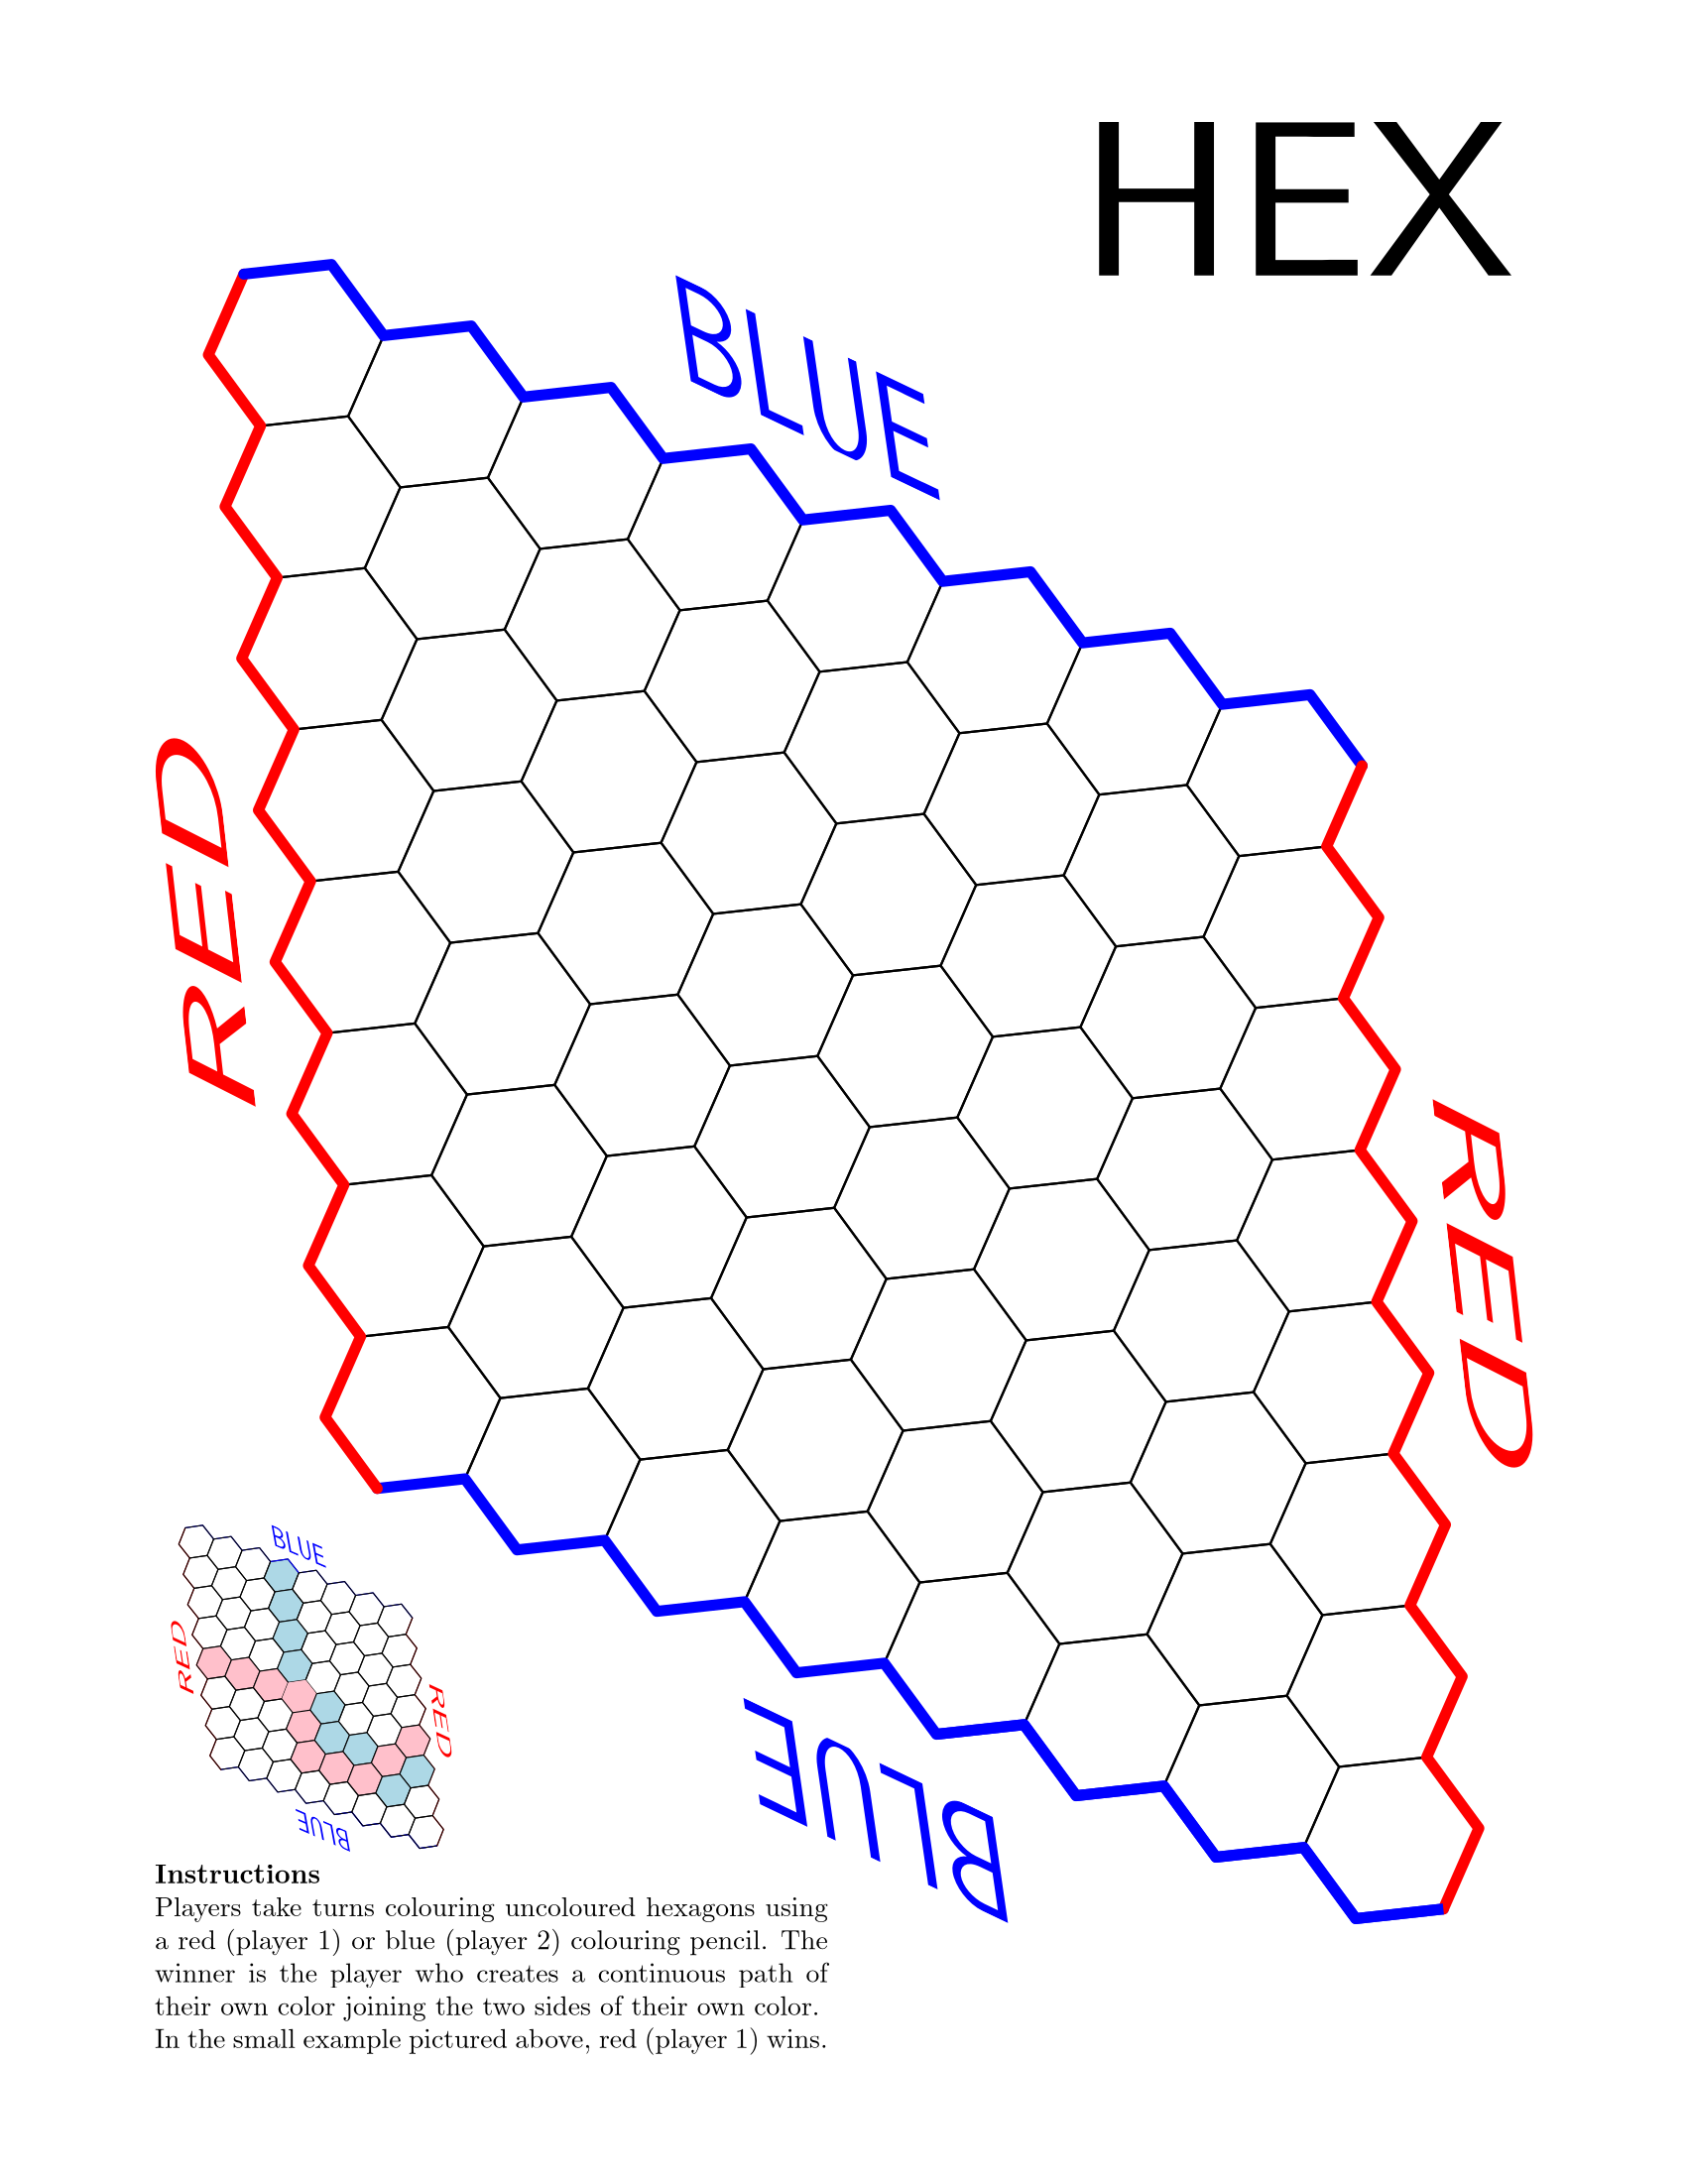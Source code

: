 <?xml version="1.0"?>
<!DOCTYPE ipe SYSTEM "ipe.dtd">
<ipe version="70005" creator="ipetoipe 7.1.4">
<info created="D:20151202163630" modified="D:20151205101316"/>
<preamble>\usepackage{graphicx}</preamble>
<ipestyle name="fatpens">
<pen name="megafat" value="4"/>
</ipestyle>
<ipestyle name="basic">
<symbol name="arrow/arc(spx)">
<path stroke="sym-stroke" fill="sym-stroke" pen="sym-pen">
0 0 m
-1 0.333 l
-1 -0.333 l
h
</path>
</symbol>
<symbol name="arrow/farc(spx)">
<path stroke="sym-stroke" fill="white" pen="sym-pen">
0 0 m
-1 0.333 l
-1 -0.333 l
h
</path>
</symbol>
<symbol name="mark/circle(sx)" transformations="translations">
<path fill="sym-stroke">
0.6 0 0 0.6 0 0 e
0.4 0 0 0.4 0 0 e
</path>
</symbol>
<symbol name="mark/disk(sx)" transformations="translations">
<path fill="sym-stroke">
0.6 0 0 0.6 0 0 e
</path>
</symbol>
<symbol name="mark/fdisk(sfx)" transformations="translations">
<group>
<path fill="sym-fill">
0.5 0 0 0.5 0 0 e
</path>
<path fill="sym-stroke" fillrule="eofill">
0.6 0 0 0.6 0 0 e
0.4 0 0 0.4 0 0 e
</path>
</group>
</symbol>
<symbol name="mark/box(sx)" transformations="translations">
<path fill="sym-stroke" fillrule="eofill">
-0.6 -0.6 m
0.6 -0.6 l
0.6 0.6 l
-0.6 0.6 l
h
-0.4 -0.4 m
0.4 -0.4 l
0.4 0.4 l
-0.4 0.4 l
h
</path>
</symbol>
<symbol name="mark/square(sx)" transformations="translations">
<path fill="sym-stroke">
-0.6 -0.6 m
0.6 -0.6 l
0.6 0.6 l
-0.6 0.6 l
h
</path>
</symbol>
<symbol name="mark/fsquare(sfx)" transformations="translations">
<group>
<path fill="sym-fill">
-0.5 -0.5 m
0.5 -0.5 l
0.5 0.5 l
-0.5 0.5 l
h
</path>
<path fill="sym-stroke" fillrule="eofill">
-0.6 -0.6 m
0.6 -0.6 l
0.6 0.6 l
-0.6 0.6 l
h
-0.4 -0.4 m
0.4 -0.4 l
0.4 0.4 l
-0.4 0.4 l
h
</path>
</group>
</symbol>
<symbol name="mark/cross(sx)" transformations="translations">
<group>
<path fill="sym-stroke">
-0.43 -0.57 m
0.57 0.43 l
0.43 0.57 l
-0.57 -0.43 l
h
</path>
<path fill="sym-stroke">
-0.43 0.57 m
0.57 -0.43 l
0.43 -0.57 l
-0.57 0.43 l
h
</path>
</group>
</symbol>
<symbol name="arrow/fnormal(spx)">
<path stroke="sym-stroke" fill="white" pen="sym-pen">
0 0 m
-1 0.333 l
-1 -0.333 l
h
</path>
</symbol>
<symbol name="arrow/pointed(spx)">
<path stroke="sym-stroke" fill="sym-stroke" pen="sym-pen">
0 0 m
-1 0.333 l
-0.8 0 l
-1 -0.333 l
h
</path>
</symbol>
<symbol name="arrow/fpointed(spx)">
<path stroke="sym-stroke" fill="white" pen="sym-pen">
0 0 m
-1 0.333 l
-0.8 0 l
-1 -0.333 l
h
</path>
</symbol>
<symbol name="arrow/linear(spx)">
<path stroke="sym-stroke" pen="sym-pen">
-1 0.333 m
0 0 l
-1 -0.333 l
</path>
</symbol>
<symbol name="arrow/fdouble(spx)">
<path stroke="sym-stroke" fill="white" pen="sym-pen">
0 0 m
-1 0.333 l
-1 -0.333 l
h
-1 0 m
-2 0.333 l
-2 -0.333 l
h
</path>
</symbol>
<symbol name="arrow/double(spx)">
<path stroke="sym-stroke" fill="sym-stroke" pen="sym-pen">
0 0 m
-1 0.333 l
-1 -0.333 l
h
-1 0 m
-2 0.333 l
-2 -0.333 l
h
</path>
</symbol>
<pen name="heavier" value="0.8"/>
<pen name="fat" value="1.2"/>
<pen name="ultrafat" value="2"/>
<symbolsize name="large" value="5"/>
<symbolsize name="small" value="2"/>
<symbolsize name="tiny" value="1.1"/>
<arrowsize name="large" value="10"/>
<arrowsize name="small" value="5"/>
<arrowsize name="tiny" value="3"/>
<color name="red" value="1 0 0"/>
<color name="green" value="0 1 0"/>
<color name="blue" value="0 0 1"/>
<color name="yellow" value="1 1 0"/>
<color name="orange" value="1 0.647 0"/>
<color name="gold" value="1 0.843 0"/>
<color name="purple" value="0.627 0.125 0.941"/>
<color name="gray" value="0.745"/>
<color name="brown" value="0.647 0.165 0.165"/>
<color name="navy" value="0 0 0.502"/>
<color name="pink" value="1 0.753 0.796"/>
<color name="seagreen" value="0.18 0.545 0.341"/>
<color name="turquoise" value="0.251 0.878 0.816"/>
<color name="violet" value="0.933 0.51 0.933"/>
<color name="darkblue" value="0 0 0.545"/>
<color name="darkcyan" value="0 0.545 0.545"/>
<color name="darkgray" value="0.663"/>
<color name="darkgreen" value="0 0.392 0"/>
<color name="darkmagenta" value="0.545 0 0.545"/>
<color name="darkorange" value="1 0.549 0"/>
<color name="darkred" value="0.545 0 0"/>
<color name="lightblue" value="0.678 0.847 0.902"/>
<color name="lightcyan" value="0.878 1 1"/>
<color name="lightgray" value="0.827"/>
<color name="lightgreen" value="0.565 0.933 0.565"/>
<color name="lightyellow" value="1 1 0.878"/>
<dashstyle name="dashed" value="[4] 0"/>
<dashstyle name="dotted" value="[1 3] 0"/>
<dashstyle name="dash dotted" value="[4 2 1 2] 0"/>
<dashstyle name="dash dot dotted" value="[4 2 1 2 1 2] 0"/>
<textsize name="large" value="\large"/>
<textsize name="small" value="\small"/>
<textsize name="tiny" value="\tiny"/>
<textsize name="Large" value="\Large"/>
<textsize name="LARGE" value="\LARGE"/>
<textsize name="huge" value="\huge"/>
<textsize name="Huge" value="\Huge"/>
<textsize name="footnote" value="\footnotesize"/>
<textstyle name="center" begin="\begin{center}" end="\end{center}"/>
<textstyle name="itemize" begin="\begin{itemize}" end="\end{itemize}"/>
<textstyle name="item" begin="\begin{itemize}\item{}" end="\end{itemize}"/>
<gridsize name="4 pts" value="4"/>
<gridsize name="8 pts (~3 mm)" value="8"/>
<gridsize name="16 pts (~6 mm)" value="16"/>
<gridsize name="32 pts (~12 mm)" value="32"/>
<gridsize name="10 pts (~3.5 mm)" value="10"/>
<gridsize name="20 pts (~7 mm)" value="20"/>
<gridsize name="14 pts (~5 mm)" value="14"/>
<gridsize name="28 pts (~10 mm)" value="28"/>
<gridsize name="56 pts (~20 mm)" value="56"/>
<anglesize name="90 deg" value="90"/>
<anglesize name="60 deg" value="60"/>
<anglesize name="45 deg" value="45"/>
<anglesize name="30 deg" value="30"/>
<anglesize name="22.5 deg" value="22.5"/>
<tiling name="falling" angle="-60" step="4" width="1"/>
<tiling name="rising" angle="30" step="4" width="1"/>
</ipestyle>
<ipestyle name="letterpaper">
<layout paper="612 792" origin="0 0" frame="612 792"/>
</ipestyle>
<page>
<layer name="alpha"/>
<view layers="alpha" active="alpha"/>
<path layer="alpha" matrix="0.197868 0.0291223 -0.0291223 0.197868 79.0528 68.2152" stroke="black" fill="lightblue">
256 736 m
240 763.713 l
208 763.713 l
192 736 l
208 708.287 l
240 708.287 l
h
</path>
<path matrix="0.197868 0.0291223 -0.0291223 0.197868 80.6669 57.2482" stroke="black" fill="lightblue">
256 736 m
240 763.713 l
208 763.713 l
192 736 l
208 708.287 l
240 708.287 l
h
</path>
<text matrix="1 0 0 1 348.433 -26.7026" transformations="translations" pos="201.2 774.697" stroke="black" type="label" halign="right" valign="top">\resizebox{2.2in}{!}{\textsf{HEX}}</text>
<text matrix="1 0 0 1 -40.9545 -83.9332" transformations="translations" pos="96.9522 199.474" stroke="black" type="minipage" width="244.534" valign="top">\textbf{Instructions}

Players take turns colouring uncoloured hexagons using a red (player 1) or blue (player 2) colouring pencil.  The winner is the player who creates a continuous path of their own color joining the two sides of their own color. 

In the small example pictured above, red (player 1) wins.</text>
<group matrix="0.994019 0.109206 -0.109206 0.994019 56.2731 -54.9698">
<group matrix="1 0 0 1 -94.5 -24.0135">
<path stroke="black" pen="heavier">
256 736 m
240 763.713 l
208 763.713 l
192 736 l
208 708.287 l
240 708.287 l
h
</path>
<path matrix="1 0 0 1 48 -27.713" stroke="black" pen="heavier">
256 736 m
240 763.713 l
208 763.713 l
192 736 l
208 708.287 l
240 708.287 l
h
</path>
<path matrix="1 0 0 1 96 -55.426" stroke="black" pen="heavier">
256 736 m
240 763.713 l
208 763.713 l
192 736 l
208 708.287 l
240 708.287 l
h
</path>
<path matrix="1 0 0 1 144 -83.139" stroke="black" pen="heavier">
256 736 m
240 763.713 l
208 763.713 l
192 736 l
208 708.287 l
240 708.287 l
h
</path>
<path matrix="1 0 0 1 192 -110.852" stroke="black" pen="heavier">
256 736 m
240 763.713 l
208 763.713 l
192 736 l
208 708.287 l
240 708.287 l
h
</path>
<path matrix="1 0 0 1 240 -138.565" stroke="black" pen="heavier">
256 736 m
240 763.713 l
208 763.713 l
192 736 l
208 708.287 l
240 708.287 l
h
</path>
<path matrix="1 0 0 1 288 -166.278" stroke="black" pen="heavier">
256 736 m
240 763.713 l
208 763.713 l
192 736 l
208 708.287 l
240 708.287 l
h
</path>
<path matrix="1 0 0 1 336 -193.991" stroke="black" pen="heavier">
256 736 m
240 763.713 l
208 763.713 l
192 736 l
208 708.287 l
240 708.287 l
h
</path>
<path matrix="1 0 0 1 0 -55.4258" stroke="black" pen="heavier">
256 736 m
240 763.713 l
208 763.713 l
192 736 l
208 708.287 l
240 708.287 l
h
</path>
<path matrix="1 0 0 1 48 -83.1388" stroke="black" pen="heavier">
256 736 m
240 763.713 l
208 763.713 l
192 736 l
208 708.287 l
240 708.287 l
h
</path>
<path matrix="1 0 0 1 96 -110.852" stroke="black" pen="heavier">
256 736 m
240 763.713 l
208 763.713 l
192 736 l
208 708.287 l
240 708.287 l
h
</path>
<path matrix="1 0 0 1 144 -138.565" stroke="black" pen="heavier">
256 736 m
240 763.713 l
208 763.713 l
192 736 l
208 708.287 l
240 708.287 l
h
</path>
<path matrix="1 0 0 1 192 -166.278" stroke="black" pen="heavier">
256 736 m
240 763.713 l
208 763.713 l
192 736 l
208 708.287 l
240 708.287 l
h
</path>
<path matrix="1 0 0 1 240 -193.991" stroke="black" pen="heavier">
256 736 m
240 763.713 l
208 763.713 l
192 736 l
208 708.287 l
240 708.287 l
h
</path>
<path matrix="1 0 0 1 288 -221.704" stroke="black" pen="heavier">
256 736 m
240 763.713 l
208 763.713 l
192 736 l
208 708.287 l
240 708.287 l
h
</path>
<path matrix="1 0 0 1 336 -249.417" stroke="black" pen="heavier">
256 736 m
240 763.713 l
208 763.713 l
192 736 l
208 708.287 l
240 708.287 l
h
</path>
<path matrix="1 0 0 1 0 -110.852" stroke="black" pen="heavier">
256 736 m
240 763.713 l
208 763.713 l
192 736 l
208 708.287 l
240 708.287 l
h
</path>
<path matrix="1 0 0 1 48 -138.565" stroke="black" pen="heavier">
256 736 m
240 763.713 l
208 763.713 l
192 736 l
208 708.287 l
240 708.287 l
h
</path>
<path matrix="1 0 0 1 96 -166.278" stroke="black" pen="heavier">
256 736 m
240 763.713 l
208 763.713 l
192 736 l
208 708.287 l
240 708.287 l
h
</path>
<path matrix="1 0 0 1 144 -193.991" stroke="black" pen="heavier">
256 736 m
240 763.713 l
208 763.713 l
192 736 l
208 708.287 l
240 708.287 l
h
</path>
<path matrix="1 0 0 1 192 -221.704" stroke="black" pen="heavier">
256 736 m
240 763.713 l
208 763.713 l
192 736 l
208 708.287 l
240 708.287 l
h
</path>
<path matrix="1 0 0 1 240 -249.417" stroke="black" pen="heavier">
256 736 m
240 763.713 l
208 763.713 l
192 736 l
208 708.287 l
240 708.287 l
h
</path>
<path matrix="1 0 0 1 288 -277.13" stroke="black" pen="heavier">
256 736 m
240 763.713 l
208 763.713 l
192 736 l
208 708.287 l
240 708.287 l
h
</path>
<path matrix="1 0 0 1 336 -304.843" stroke="black" pen="heavier">
256 736 m
240 763.713 l
208 763.713 l
192 736 l
208 708.287 l
240 708.287 l
h
</path>
<path matrix="1 0 0 1 0 -166.278" stroke="black" pen="heavier">
256 736 m
240 763.713 l
208 763.713 l
192 736 l
208 708.287 l
240 708.287 l
h
</path>
<path matrix="1 0 0 1 48 -193.991" stroke="black" pen="heavier">
256 736 m
240 763.713 l
208 763.713 l
192 736 l
208 708.287 l
240 708.287 l
h
</path>
<path matrix="1 0 0 1 96 -221.704" stroke="black" pen="heavier">
256 736 m
240 763.713 l
208 763.713 l
192 736 l
208 708.287 l
240 708.287 l
h
</path>
<path matrix="1 0 0 1 144 -249.417" stroke="black" pen="heavier">
256 736 m
240 763.713 l
208 763.713 l
192 736 l
208 708.287 l
240 708.287 l
h
</path>
<path matrix="1 0 0 1 192 -277.13" stroke="black" pen="heavier">
256 736 m
240 763.713 l
208 763.713 l
192 736 l
208 708.287 l
240 708.287 l
h
</path>
<path matrix="1 0 0 1 240 -304.843" stroke="black" pen="heavier">
256 736 m
240 763.713 l
208 763.713 l
192 736 l
208 708.287 l
240 708.287 l
h
</path>
<path matrix="1 0 0 1 288 -332.556" stroke="black" pen="heavier">
256 736 m
240 763.713 l
208 763.713 l
192 736 l
208 708.287 l
240 708.287 l
h
</path>
<path matrix="1 0 0 1 336 -360.269" stroke="black" pen="heavier">
256 736 m
240 763.713 l
208 763.713 l
192 736 l
208 708.287 l
240 708.287 l
h
</path>
<path matrix="1 0 0 1 0 -221.704" stroke="black" pen="heavier">
256 736 m
240 763.713 l
208 763.713 l
192 736 l
208 708.287 l
240 708.287 l
h
</path>
<path matrix="1 0 0 1 48 -249.417" stroke="black" pen="heavier">
256 736 m
240 763.713 l
208 763.713 l
192 736 l
208 708.287 l
240 708.287 l
h
</path>
<path matrix="1 0 0 1 96 -277.13" stroke="black" pen="heavier">
256 736 m
240 763.713 l
208 763.713 l
192 736 l
208 708.287 l
240 708.287 l
h
</path>
<path matrix="1 0 0 1 144 -304.843" stroke="black" pen="heavier">
256 736 m
240 763.713 l
208 763.713 l
192 736 l
208 708.287 l
240 708.287 l
h
</path>
<path matrix="1 0 0 1 192 -332.556" stroke="black" pen="heavier">
256 736 m
240 763.713 l
208 763.713 l
192 736 l
208 708.287 l
240 708.287 l
h
</path>
<path matrix="1 0 0 1 240 -360.269" stroke="black" pen="heavier">
256 736 m
240 763.713 l
208 763.713 l
192 736 l
208 708.287 l
240 708.287 l
h
</path>
<path matrix="1 0 0 1 288 -387.982" stroke="black" pen="heavier">
256 736 m
240 763.713 l
208 763.713 l
192 736 l
208 708.287 l
240 708.287 l
h
</path>
<path matrix="1 0 0 1 336 -415.695" stroke="black" pen="heavier">
256 736 m
240 763.713 l
208 763.713 l
192 736 l
208 708.287 l
240 708.287 l
h
</path>
<path matrix="1 0 0 1 0 -277.13" stroke="black" pen="heavier">
256 736 m
240 763.713 l
208 763.713 l
192 736 l
208 708.287 l
240 708.287 l
h
</path>
<path matrix="1 0 0 1 48 -304.843" stroke="black" pen="heavier">
256 736 m
240 763.713 l
208 763.713 l
192 736 l
208 708.287 l
240 708.287 l
h
</path>
<path matrix="1 0 0 1 96 -332.556" stroke="black" pen="heavier">
256 736 m
240 763.713 l
208 763.713 l
192 736 l
208 708.287 l
240 708.287 l
h
</path>
<path matrix="1 0 0 1 144 -360.269" stroke="black" pen="heavier">
256 736 m
240 763.713 l
208 763.713 l
192 736 l
208 708.287 l
240 708.287 l
h
</path>
<path matrix="1 0 0 1 192 -387.982" stroke="black" pen="heavier">
256 736 m
240 763.713 l
208 763.713 l
192 736 l
208 708.287 l
240 708.287 l
h
</path>
<path matrix="1 0 0 1 240 -415.695" stroke="black" pen="heavier">
256 736 m
240 763.713 l
208 763.713 l
192 736 l
208 708.287 l
240 708.287 l
h
</path>
<path matrix="1 0 0 1 288 -443.408" stroke="black" pen="heavier">
256 736 m
240 763.713 l
208 763.713 l
192 736 l
208 708.287 l
240 708.287 l
h
</path>
<path matrix="1 0 0 1 336 -471.121" stroke="black" pen="heavier">
256 736 m
240 763.713 l
208 763.713 l
192 736 l
208 708.287 l
240 708.287 l
h
</path>
<path matrix="1 0 0 1 0 -332.556" stroke="black" pen="heavier">
256 736 m
240 763.713 l
208 763.713 l
192 736 l
208 708.287 l
240 708.287 l
h
</path>
<path matrix="1 0 0 1 48 -360.269" stroke="black" pen="heavier">
256 736 m
240 763.713 l
208 763.713 l
192 736 l
208 708.287 l
240 708.287 l
h
</path>
<path matrix="1 0 0 1 96 -387.982" stroke="black" pen="heavier">
256 736 m
240 763.713 l
208 763.713 l
192 736 l
208 708.287 l
240 708.287 l
h
</path>
<path matrix="1 0 0 1 144 -415.695" stroke="black" pen="heavier">
256 736 m
240 763.713 l
208 763.713 l
192 736 l
208 708.287 l
240 708.287 l
h
</path>
<path matrix="1 0 0 1 192 -443.408" stroke="black" pen="heavier">
256 736 m
240 763.713 l
208 763.713 l
192 736 l
208 708.287 l
240 708.287 l
h
</path>
<path matrix="1 0 0 1 240 -471.121" stroke="black" pen="heavier">
256 736 m
240 763.713 l
208 763.713 l
192 736 l
208 708.287 l
240 708.287 l
h
</path>
<path matrix="1 0 0 1 288 -498.834" stroke="black" pen="heavier">
256 736 m
240 763.713 l
208 763.713 l
192 736 l
208 708.287 l
240 708.287 l
h
</path>
<path matrix="1 0 0 1 336 -526.547" stroke="black" pen="heavier">
256 736 m
240 763.713 l
208 763.713 l
192 736 l
208 708.287 l
240 708.287 l
h
</path>
<path matrix="1 0 0 1 0 -387.982" stroke="black" pen="heavier">
256 736 m
240 763.713 l
208 763.713 l
192 736 l
208 708.287 l
240 708.287 l
h
</path>
<path matrix="1 0 0 1 48 -415.695" stroke="black" pen="heavier">
256 736 m
240 763.713 l
208 763.713 l
192 736 l
208 708.287 l
240 708.287 l
h
</path>
<path matrix="1 0 0 1 96 -443.408" stroke="black" pen="heavier">
256 736 m
240 763.713 l
208 763.713 l
192 736 l
208 708.287 l
240 708.287 l
h
</path>
<path matrix="1 0 0 1 144 -471.121" stroke="black" pen="heavier">
256 736 m
240 763.713 l
208 763.713 l
192 736 l
208 708.287 l
240 708.287 l
h
</path>
<path matrix="1 0 0 1 192 -498.834" stroke="black" pen="heavier">
256 736 m
240 763.713 l
208 763.713 l
192 736 l
208 708.287 l
240 708.287 l
h
</path>
<path matrix="1 0 0 1 240 -526.547" stroke="black" pen="heavier">
256 736 m
240 763.713 l
208 763.713 l
192 736 l
208 708.287 l
240 708.287 l
h
</path>
<path matrix="1 0 0 1 288 -554.26" stroke="black" pen="heavier">
256 736 m
240 763.713 l
208 763.713 l
192 736 l
208 708.287 l
240 708.287 l
h
</path>
<path matrix="1 0 0 1 336 -581.973" stroke="black" pen="heavier">
256 736 m
240 763.713 l
208 763.713 l
192 736 l
208 708.287 l
240 708.287 l
h
</path>
</group>
<path stroke="blue" pen="megafat" cap="1">
113.5 296.292 m
145.5 296.292 l
161.5 268.579 l
193.5 268.579 l
209.5 240.866 l
241.5 240.866 l
257.5 213.153 l
289.5 213.153 l
305.5 185.44 l
337.5 185.44 l
353.5 157.727 l
385.5 157.727 l
401.5 130.014 l
433.5 130.014 l
449.5 102.301 l
481.5 102.301 l
</path>
<path stroke="red" pen="megafat" cap="1">
113.5 296.292 m
97.5 324.005 l
113.5 351.718 l
97.5 379.431 l
113.5 407.144 l
97.5 434.857 l
113.5 462.57 l
97.5 490.283 l
113.5 517.996 l
97.5 545.709 l
113.5 573.422 l
97.5 601.135 l
113.5 628.848 l
97.5 656.561 l
113.5 684.274 l
97.5 711.986 l
113.5 739.699 l
</path>
<path stroke="blue" pen="megafat" cap="1">
113.5 739.699 m
145.5 739.699 l
161.5 711.986 l
193.5 711.986 l
209.5 684.273 l
241.5 684.273 l
257.5 656.56 l
289.5 656.56 l
305.5 628.847 l
337.5 628.847 l
353.5 601.134 l
385.5 601.134 l
401.5 573.421 l
433.5 573.421 l
449.5 545.708 l
481.5 545.708 l
497.5 517.995 l
</path>
<path stroke="red" pen="megafat" cap="1">
481.5 102.301 m
497.5 130.014 l
481.5 157.727 l
497.5 185.44 l
481.5 213.153 l
497.5 240.866 l
481.5 268.579 l
497.5 296.292 l
481.5 324.005 l
497.5 351.718 l
481.5 379.431 l
497.5 407.144 l
481.5 434.857 l
497.5 462.57 l
481.5 490.283 l
497.5 517.995 l
</path>
<path stroke="blue" pen="megafat">
481.5 102.301 m
449.5 102.301 l
433.5 130.014 l
401.5 130.014 l
385.5 157.727 l
353.5 157.727 l
337.5 185.44 l
305.5 185.44 l
</path>
<text matrix="-0.00575433 1.92279 -0.89901 0.589042 625.753 46.409" pos="52.2747 601.572" stroke="red" type="label" halign="center" valign="bottom">\resizebox{1in}{!}{\textsf{RED}}</text>
<text matrix="0.00575433 -1.92279 0.89901 -0.589042 -31.2749 787.358" pos="52.2747 601.572" stroke="red" type="label" halign="center" valign="bottom">\resizebox{1in}{!}{\textsf{RED}}</text>
<text matrix="1.25434 -0.778279 -0.0655017 1.94585 82.4969 648.65" pos="187.238 79.4029" stroke="blue" type="label" halign="center" valign="baseline">\resizebox{1in}{!}{\textsf{BLUE}}</text>
<text matrix="-1.25434 0.778279 0.0655017 -1.94585 510.502 188.063" pos="187.238 79.4029" stroke="blue" type="label" halign="center" valign="baseline">\resizebox{1in}{!}{\textsf{BLUE}}</text>
</group>
<path matrix="0.197868 0.0291223 -0.0291223 0.197868 66.1378 87.9758" stroke="blue" cap="1">
113.5 296.292 m
145.5 296.292 l
161.5 268.579 l
193.5 268.579 l
209.5 240.866 l
241.5 240.866 l
257.5 213.153 l
289.5 213.153 l
305.5 185.44 l
337.5 185.44 l
353.5 157.727 l
385.5 157.727 l
401.5 130.014 l
433.5 130.014 l
449.5 102.301 l
481.5 102.301 l
</path>
<path matrix="0.197868 0.0291223 -0.0291223 0.197868 66.1378 87.9758" stroke="red" cap="1">
113.5 296.292 m
97.5 324.005 l
113.5 351.718 l
97.5 379.431 l
113.5 407.144 l
97.5 434.857 l
113.5 462.57 l
97.5 490.283 l
113.5 517.996 l
97.5 545.709 l
113.5 573.422 l
97.5 601.135 l
113.5 628.848 l
97.5 656.561 l
113.5 684.274 l
97.5 711.986 l
113.5 739.699 l
</path>
<path matrix="0.197868 0.0291223 -0.0291223 0.197868 66.1378 87.9758" stroke="blue" cap="1">
113.5 739.699 m
145.5 739.699 l
161.5 711.986 l
193.5 711.986 l
209.5 684.273 l
241.5 684.273 l
257.5 656.56 l
289.5 656.56 l
305.5 628.847 l
337.5 628.847 l
353.5 601.134 l
385.5 601.134 l
401.5 573.421 l
433.5 573.421 l
449.5 545.708 l
481.5 545.708 l
497.5 517.995 l
</path>
<path matrix="0.197868 0.0291223 -0.0291223 0.197868 66.1378 87.9758" stroke="red" cap="1">
481.5 102.301 m
497.5 130.014 l
481.5 157.727 l
497.5 185.44 l
481.5 213.153 l
497.5 240.866 l
481.5 268.579 l
497.5 296.292 l
481.5 324.005 l
497.5 351.718 l
481.5 379.431 l
497.5 407.144 l
481.5 434.857 l
497.5 462.57 l
481.5 490.283 l
497.5 517.995 l
</path>
<path matrix="0.197868 0.0291223 -0.0291223 0.197868 66.1378 87.9758" stroke="blue">
481.5 102.301 m
449.5 102.301 l
433.5 130.014 l
401.5 130.014 l
385.5 157.727 l
353.5 157.727 l
337.5 185.44 l
305.5 185.44 l
</path>
<text matrix="-0.0571346 0.380292 -0.19504 0.0903716 188.603 115.382" pos="52.2747 601.572" stroke="red" type="label" halign="center" valign="bottom">\resizebox{1in}{!}{\textsf{RED}}</text>
<text matrix="0.0571346 -0.380292 0.19504 -0.0903716 37.0198 242.858" pos="52.2747 601.572" stroke="red" type="label" halign="center" valign="bottom">\resizebox{1in}{!}{\textsf{RED}}</text>
<text matrix="0.270859 -0.117468 -0.0696283 0.383115 63.5711 218.726" pos="187.238 79.4029" stroke="blue" type="label" halign="center" valign="baseline">\resizebox{1in}{!}{\textsf{BLUE}}</text>
<text matrix="-0.270859 0.117468 0.0696283 -0.383115 161.673 140.054" pos="187.238 79.4029" stroke="blue" type="label" halign="center" valign="baseline">\resizebox{1in}{!}{\textsf{BLUE}}</text>
<path matrix="0.197868 0.0291223 -0.0291223 0.197868 48.1385 80.4722" stroke="black">
256 736 m
240 763.713 l
208 763.713 l
192 736 l
208 708.287 l
240 708.287 l
h
</path>
<path matrix="0.197868 0.0291223 -0.0291223 0.197868 58.4433 76.3865" stroke="black">
256 736 m
240 763.713 l
208 763.713 l
192 736 l
208 708.287 l
240 708.287 l
h
</path>
<path matrix="0.197868 0.0291223 -0.0291223 0.197868 68.748 72.3009" stroke="black">
256 736 m
240 763.713 l
208 763.713 l
192 736 l
208 708.287 l
240 708.287 l
h
</path>
<path matrix="0.197868 0.0291223 -0.0291223 0.197868 89.3575 64.1296" stroke="black">
256 736 m
240 763.713 l
208 763.713 l
192 736 l
208 708.287 l
240 708.287 l
h
</path>
<path matrix="0.197868 0.0291223 -0.0291223 0.197868 99.6623 60.0439" stroke="black">
256 736 m
240 763.713 l
208 763.713 l
192 736 l
208 708.287 l
240 708.287 l
h
</path>
<path matrix="0.197868 0.0291223 -0.0291223 0.197868 109.967 55.9582" stroke="black">
256 736 m
240 763.713 l
208 763.713 l
192 736 l
208 708.287 l
240 708.287 l
h
</path>
<path matrix="0.197868 0.0291223 -0.0291223 0.197868 120.272 51.8726" stroke="black">
256 736 m
240 763.713 l
208 763.713 l
192 736 l
208 708.287 l
240 708.287 l
h
</path>
<path matrix="0.197868 0.0291223 -0.0291223 0.197868 49.7527 69.5052" stroke="black">
256 736 m
240 763.713 l
208 763.713 l
192 736 l
208 708.287 l
240 708.287 l
h
</path>
<path matrix="0.197868 0.0291223 -0.0291223 0.197868 60.0574 65.4195" stroke="black">
256 736 m
240 763.713 l
208 763.713 l
192 736 l
208 708.287 l
240 708.287 l
h
</path>
<path matrix="0.197868 0.0291223 -0.0291223 0.197868 70.3622 61.3338" stroke="black">
256 736 m
240 763.713 l
208 763.713 l
192 736 l
208 708.287 l
240 708.287 l
h
</path>
<path matrix="0.197868 0.0291223 -0.0291223 0.197868 90.9717 53.1625" stroke="black">
256 736 m
240 763.713 l
208 763.713 l
192 736 l
208 708.287 l
240 708.287 l
h
</path>
<path matrix="0.197868 0.0291223 -0.0291223 0.197868 101.276 49.0769" stroke="black">
256 736 m
240 763.713 l
208 763.713 l
192 736 l
208 708.287 l
240 708.287 l
h
</path>
<path matrix="0.197868 0.0291223 -0.0291223 0.197868 111.581 44.9912" stroke="black">
256 736 m
240 763.713 l
208 763.713 l
192 736 l
208 708.287 l
240 708.287 l
h
</path>
<path matrix="0.197868 0.0291223 -0.0291223 0.197868 121.886 40.9055" stroke="black">
256 736 m
240 763.713 l
208 763.713 l
192 736 l
208 708.287 l
240 708.287 l
h
</path>
<path matrix="0.197868 0.0291223 -0.0291223 0.197868 51.3668 58.5381" stroke="black">
256 736 m
240 763.713 l
208 763.713 l
192 736 l
208 708.287 l
240 708.287 l
h
</path>
<path matrix="0.197868 0.0291223 -0.0291223 0.197868 61.6715 54.4524" stroke="black">
256 736 m
240 763.713 l
208 763.713 l
192 736 l
208 708.287 l
240 708.287 l
h
</path>
<path matrix="0.197868 0.0291223 -0.0291223 0.197868 71.9763 50.3668" stroke="black">
256 736 m
240 763.713 l
208 763.713 l
192 736 l
208 708.287 l
240 708.287 l
h
</path>
<path matrix="0.197868 0.0291223 -0.0291223 0.197868 82.281 46.2811" stroke="black" fill="lightblue">
256 736 m
240 763.713 l
208 763.713 l
192 736 l
208 708.287 l
240 708.287 l
h
</path>
<path matrix="0.197868 0.0291223 -0.0291223 0.197868 92.5858 42.1955" stroke="black">
256 736 m
240 763.713 l
208 763.713 l
192 736 l
208 708.287 l
240 708.287 l
h
</path>
<path matrix="0.197868 0.0291223 -0.0291223 0.197868 102.891 38.1098" stroke="black">
256 736 m
240 763.713 l
208 763.713 l
192 736 l
208 708.287 l
240 708.287 l
h
</path>
<path matrix="0.197868 0.0291223 -0.0291223 0.197868 113.195 34.0241" stroke="black">
256 736 m
240 763.713 l
208 763.713 l
192 736 l
208 708.287 l
240 708.287 l
h
</path>
<path matrix="0.197868 0.0291223 -0.0291223 0.197868 123.5 29.9385" stroke="black">
256 736 m
240 763.713 l
208 763.713 l
192 736 l
208 708.287 l
240 708.287 l
h
</path>
<path matrix="0.197868 0.0291223 -0.0291223 0.197868 52.9809 47.571" stroke="black">
256 736 m
240 763.713 l
208 763.713 l
192 736 l
208 708.287 l
240 708.287 l
h
</path>
<path matrix="0.197868 0.0291223 -0.0291223 0.197868 63.2857 43.4854" stroke="black">
256 736 m
240 763.713 l
208 763.713 l
192 736 l
208 708.287 l
240 708.287 l
h
</path>
<path matrix="0.197868 0.0291223 -0.0291223 0.197868 73.5904 39.3997" stroke="black">
256 736 m
240 763.713 l
208 763.713 l
192 736 l
208 708.287 l
240 708.287 l
h
</path>
<path matrix="0.197868 0.0291223 -0.0291223 0.197868 83.8952 35.3141" stroke="black" fill="lightblue">
256 736 m
240 763.713 l
208 763.713 l
192 736 l
208 708.287 l
240 708.287 l
h
</path>
<path matrix="0.197868 0.0291223 -0.0291223 0.197868 94.1999 31.2284" stroke="black">
256 736 m
240 763.713 l
208 763.713 l
192 736 l
208 708.287 l
240 708.287 l
h
</path>
<path matrix="0.197868 0.0291223 -0.0291223 0.197868 104.505 27.1427" stroke="black">
256 736 m
240 763.713 l
208 763.713 l
192 736 l
208 708.287 l
240 708.287 l
h
</path>
<path matrix="0.197868 0.0291223 -0.0291223 0.197868 114.809 23.0571" stroke="black">
256 736 m
240 763.713 l
208 763.713 l
192 736 l
208 708.287 l
240 708.287 l
h
</path>
<path matrix="0.197868 0.0291223 -0.0291223 0.197868 125.114 18.9714" stroke="black">
256 736 m
240 763.713 l
208 763.713 l
192 736 l
208 708.287 l
240 708.287 l
h
</path>
<path matrix="0.197868 0.0291223 -0.0291223 0.197868 54.5951 36.604" stroke="black" fill="pink">
256 736 m
240 763.713 l
208 763.713 l
192 736 l
208 708.287 l
240 708.287 l
h
</path>
<path matrix="0.197868 0.0291223 -0.0291223 0.197868 64.8998 32.5183" stroke="black" fill="pink">
256 736 m
240 763.713 l
208 763.713 l
192 736 l
208 708.287 l
240 708.287 l
h
</path>
<path matrix="0.197868 0.0291223 -0.0291223 0.197868 75.2046 28.4327" stroke="black" fill="pink">
256 736 m
240 763.713 l
208 763.713 l
192 736 l
208 708.287 l
240 708.287 l
h
</path>
<path matrix="0.197868 0.0291223 -0.0291223 0.197868 85.5093 24.347" fill="pink">
256 736 m
240 763.713 l
208 763.713 l
192 736 l
208 708.287 l
240 708.287 l
h
</path>
<path matrix="0.197868 0.0291223 -0.0291223 0.197868 95.814 20.2614" stroke="black" fill="lightblue">
256 736 m
240 763.713 l
208 763.713 l
192 736 l
208 708.287 l
240 708.287 l
h
</path>
<path matrix="0.197868 0.0291223 -0.0291223 0.197868 106.119 16.1757" stroke="black">
256 736 m
240 763.713 l
208 763.713 l
192 736 l
208 708.287 l
240 708.287 l
h
</path>
<path matrix="0.197868 0.0291223 -0.0291223 0.197868 116.424 12.09" stroke="black">
256 736 m
240 763.713 l
208 763.713 l
192 736 l
208 708.287 l
240 708.287 l
h
</path>
<path matrix="0.197868 0.0291223 -0.0291223 0.197868 126.728 8.00438" stroke="black" fill="pink">
256 736 m
240 763.713 l
208 763.713 l
192 736 l
208 708.287 l
240 708.287 l
h
</path>
<path matrix="0.197868 0.0291223 -0.0291223 0.197868 56.2092 25.6369" stroke="black">
256 736 m
240 763.713 l
208 763.713 l
192 736 l
208 708.287 l
240 708.287 l
h
</path>
<path matrix="0.197868 0.0291223 -0.0291223 0.197868 66.5139 21.5513" stroke="black">
256 736 m
240 763.713 l
208 763.713 l
192 736 l
208 708.287 l
240 708.287 l
h
</path>
<path matrix="0.197868 0.0291223 -0.0291223 0.197868 76.8187 17.4656" stroke="black">
256 736 m
240 763.713 l
208 763.713 l
192 736 l
208 708.287 l
240 708.287 l
h
</path>
<path matrix="0.197868 0.0291223 -0.0291223 0.197868 87.1234 13.38" stroke="black" fill="pink">
256 736 m
240 763.713 l
208 763.713 l
192 736 l
208 708.287 l
240 708.287 l
h
</path>
<path matrix="0.197868 0.0291223 -0.0291223 0.197868 97.4282 9.2943" stroke="black" fill="lightblue">
256 736 m
240 763.713 l
208 763.713 l
192 736 l
208 708.287 l
240 708.287 l
h
</path>
<path matrix="0.197868 0.0291223 -0.0291223 0.197868 107.733 5.20864" stroke="black" fill="lightblue">
256 736 m
240 763.713 l
208 763.713 l
192 736 l
208 708.287 l
240 708.287 l
h
</path>
<path matrix="0.197868 0.0291223 -0.0291223 0.197868 118.038 1.12299" stroke="black" fill="pink">
256 736 m
240 763.713 l
208 763.713 l
192 736 l
208 708.287 l
240 708.287 l
h
</path>
<path matrix="0.197868 0.0291223 -0.0291223 0.197868 128.342 -2.96267" stroke="black" fill="lightblue">
256 736 m
240 763.713 l
208 763.713 l
192 736 l
208 708.287 l
240 708.287 l
h
</path>
<path matrix="0.197868 0.0291223 -0.0291223 0.197868 57.8233 14.6699" stroke="black">
256 736 m
240 763.713 l
208 763.713 l
192 736 l
208 708.287 l
240 708.287 l
h
</path>
<path matrix="0.197868 0.0291223 -0.0291223 0.197868 68.1281 10.5842" stroke="black">
256 736 m
240 763.713 l
208 763.713 l
192 736 l
208 708.287 l
240 708.287 l
h
</path>
<path matrix="0.197868 0.0291223 -0.0291223 0.197868 78.4328 6.49856" stroke="black">
256 736 m
240 763.713 l
208 763.713 l
192 736 l
208 708.287 l
240 708.287 l
h
</path>
<path matrix="0.197868 0.0291223 -0.0291223 0.197868 88.7376 2.41291" stroke="black" fill="pink">
256 736 m
240 763.713 l
208 763.713 l
192 736 l
208 708.287 l
240 708.287 l
h
</path>
<path matrix="0.197868 0.0291223 -0.0291223 0.197868 99.0423 -1.67275" stroke="black" fill="pink">
256 736 m
240 763.713 l
208 763.713 l
192 736 l
208 708.287 l
240 708.287 l
h
</path>
<path matrix="0.197868 0.0291223 -0.0291223 0.197868 109.347 -5.75841" stroke="black" fill="pink">
256 736 m
240 763.713 l
208 763.713 l
192 736 l
208 708.287 l
240 708.287 l
h
</path>
<path matrix="0.197868 0.0291223 -0.0291223 0.197868 119.652 -9.84407" stroke="black" fill="lightblue">
256 736 m
240 763.713 l
208 763.713 l
192 736 l
208 708.287 l
240 708.287 l
h
</path>
<path matrix="0.197868 0.0291223 -0.0291223 0.197868 129.957 -13.9297" stroke="black">
256 736 m
240 763.713 l
208 763.713 l
192 736 l
208 708.287 l
240 708.287 l
h
</path>
<path matrix="0.197868 0.0291223 -0.0291223 0.197868 59.4374 3.70283" stroke="black">
256 736 m
240 763.713 l
208 763.713 l
192 736 l
208 708.287 l
240 708.287 l
h
</path>
<path matrix="0.197868 0.0291223 -0.0291223 0.197868 69.7422 -0.382832" stroke="black">
256 736 m
240 763.713 l
208 763.713 l
192 736 l
208 708.287 l
240 708.287 l
h
</path>
<path matrix="0.197868 0.0291223 -0.0291223 0.197868 80.0469 -4.46849" stroke="black">
256 736 m
240 763.713 l
208 763.713 l
192 736 l
208 708.287 l
240 708.287 l
h
</path>
<path matrix="0.197868 0.0291223 -0.0291223 0.197868 90.3517 -8.55415" stroke="black">
256 736 m
240 763.713 l
208 763.713 l
192 736 l
208 708.287 l
240 708.287 l
h
</path>
<path matrix="0.197868 0.0291223 -0.0291223 0.197868 100.656 -12.6398" stroke="black">
256 736 m
240 763.713 l
208 763.713 l
192 736 l
208 708.287 l
240 708.287 l
h
</path>
<path matrix="0.197868 0.0291223 -0.0291223 0.197868 110.961 -16.7255" stroke="black">
256 736 m
240 763.713 l
208 763.713 l
192 736 l
208 708.287 l
240 708.287 l
h
</path>
<path matrix="0.197868 0.0291223 -0.0291223 0.197868 121.266 -20.8111" stroke="black">
256 736 m
240 763.713 l
208 763.713 l
192 736 l
208 708.287 l
240 708.287 l
h
</path>
<path matrix="0.197868 0.0291223 -0.0291223 0.197868 131.571 -24.8968" stroke="black">
256 736 m
240 763.713 l
208 763.713 l
192 736 l
208 708.287 l
240 708.287 l
h
</path>
<path stroke="white">
0 792 m
0 0 l
612 0 l
612 792 l
h
</path>
</page>
</ipe>
